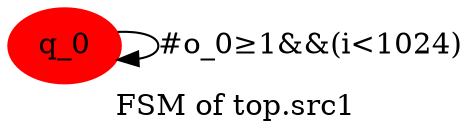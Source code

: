 digraph G {
graph [label="FSM of top.src1"]
0[color="red" label="q_0" style="filled"];
0->0 [label="#o_0≥1&&(i<1024)"];
}
digraph G {
graph [label="FSM of top.sink"]
0[color="red" label="q_0" style="filled"];
0->0 [label="#i_0≥1&&(top.sink.i_0[0]==0)"];
0->0 [label="#i_0≥1"];
}
